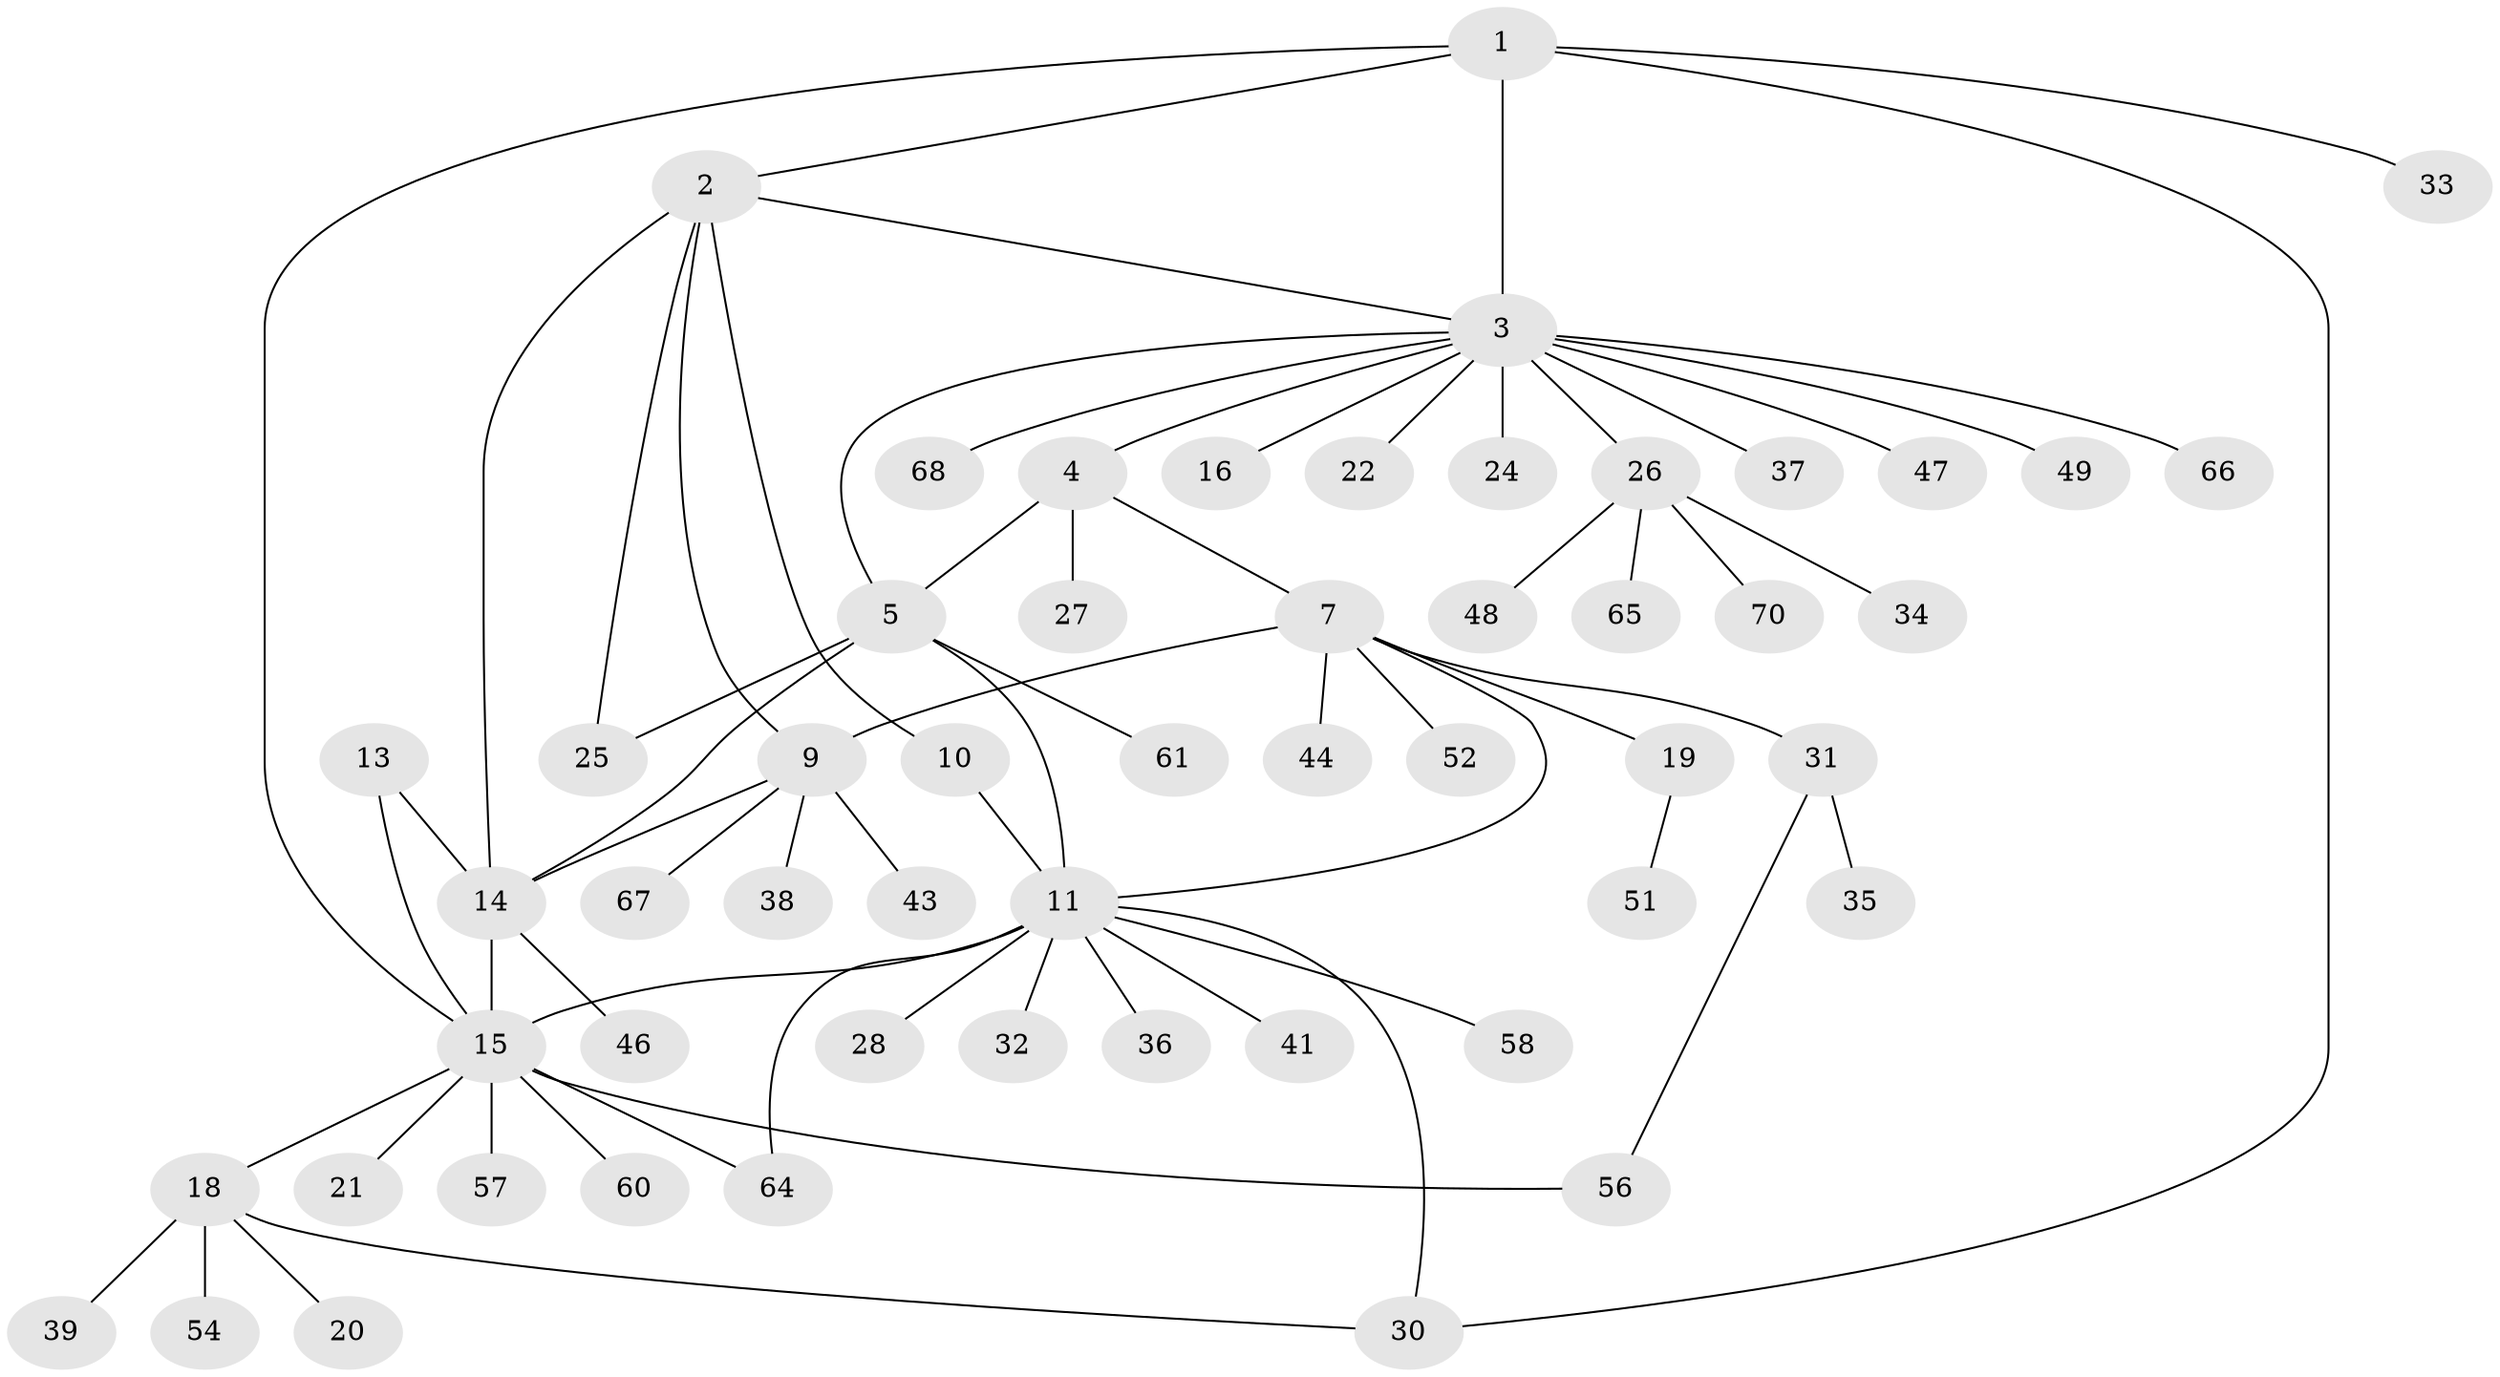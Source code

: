 // Generated by graph-tools (version 1.1) at 2025/24/03/03/25 07:24:17]
// undirected, 54 vertices, 68 edges
graph export_dot {
graph [start="1"]
  node [color=gray90,style=filled];
  1 [super="+29"];
  2 [super="+45"];
  3 [super="+6"];
  4 [super="+23"];
  5 [super="+71"];
  7 [super="+8"];
  9 [super="+55"];
  10 [super="+50"];
  11 [super="+12"];
  13;
  14 [super="+17"];
  15 [super="+40"];
  16;
  18 [super="+63"];
  19;
  20 [super="+53"];
  21;
  22;
  24;
  25;
  26 [super="+59"];
  27 [super="+62"];
  28;
  30 [super="+69"];
  31 [super="+42"];
  32;
  33;
  34;
  35 [super="+72"];
  36;
  37;
  38;
  39;
  41;
  43;
  44;
  46;
  47;
  48;
  49;
  51;
  52;
  54;
  56;
  57;
  58;
  60;
  61;
  64;
  65;
  66;
  67;
  68;
  70;
  1 -- 2;
  1 -- 3;
  1 -- 15;
  1 -- 33;
  1 -- 30;
  2 -- 3;
  2 -- 9;
  2 -- 10;
  2 -- 14;
  2 -- 25;
  3 -- 16;
  3 -- 22;
  3 -- 24;
  3 -- 26 [weight=2];
  3 -- 37;
  3 -- 47;
  3 -- 49;
  3 -- 66;
  3 -- 68;
  3 -- 4;
  3 -- 5;
  4 -- 5;
  4 -- 7;
  4 -- 27;
  5 -- 11;
  5 -- 14;
  5 -- 25;
  5 -- 61;
  7 -- 9 [weight=2];
  7 -- 19;
  7 -- 31;
  7 -- 52;
  7 -- 44;
  7 -- 11;
  9 -- 14;
  9 -- 38;
  9 -- 43;
  9 -- 67;
  10 -- 11 [weight=2];
  11 -- 28;
  11 -- 32;
  11 -- 64;
  11 -- 36;
  11 -- 41;
  11 -- 15 [weight=2];
  11 -- 58;
  11 -- 30;
  13 -- 14;
  13 -- 15;
  14 -- 15;
  14 -- 46;
  15 -- 18;
  15 -- 21;
  15 -- 56;
  15 -- 57;
  15 -- 64;
  15 -- 60;
  18 -- 20;
  18 -- 30;
  18 -- 39;
  18 -- 54;
  19 -- 51;
  26 -- 34;
  26 -- 48;
  26 -- 65;
  26 -- 70;
  31 -- 35;
  31 -- 56;
}

